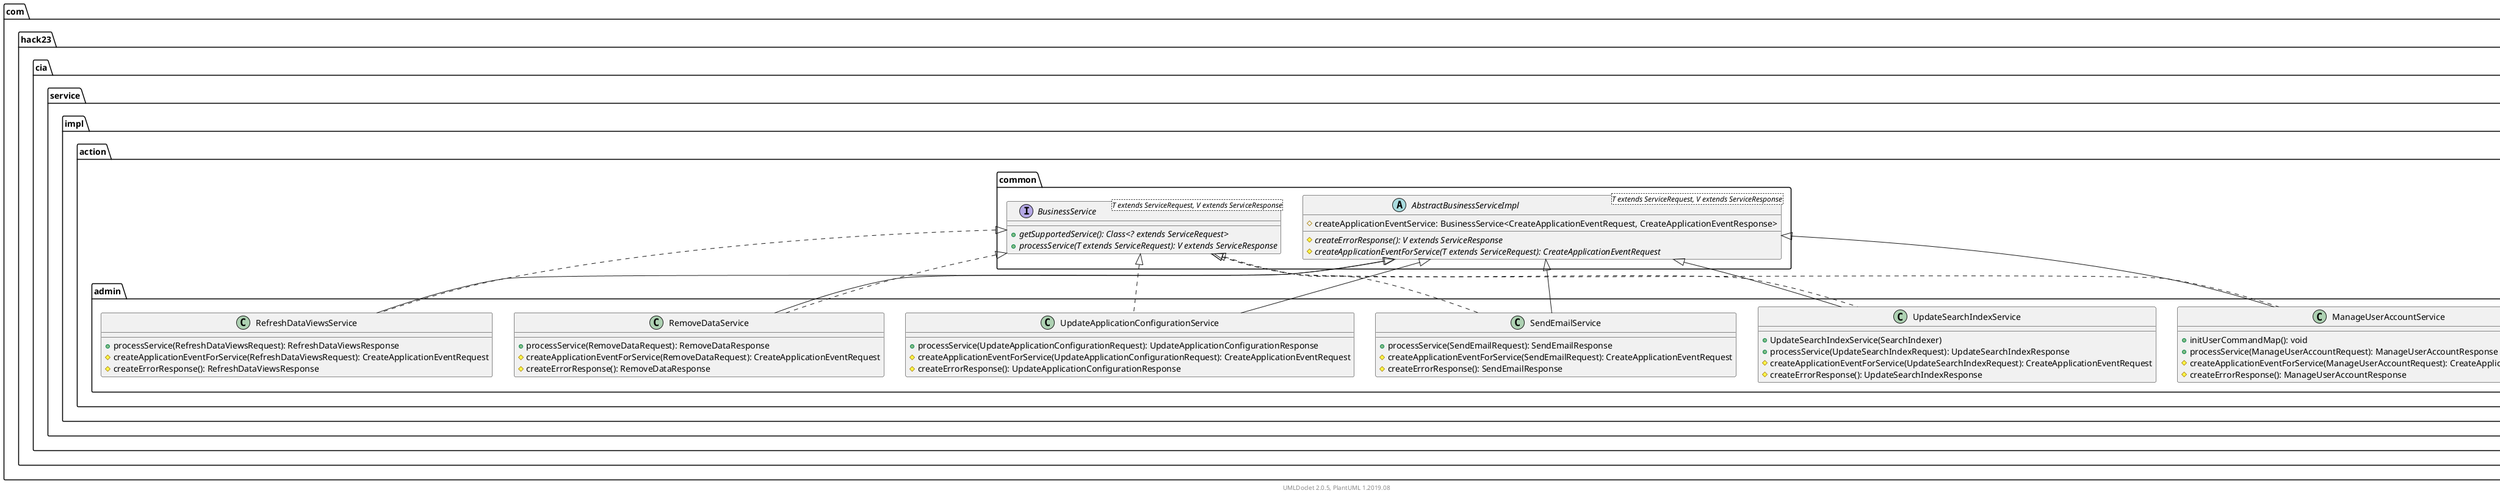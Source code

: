 @startuml
    namespace com.hack23.cia.service.impl.action.admin {

        class RemoveDataService [[RemoveDataService.html]] {
            +processService(RemoveDataRequest): RemoveDataResponse
            #createApplicationEventForService(RemoveDataRequest): CreateApplicationEventRequest
            #createErrorResponse(): RemoveDataResponse
        }

        class RefreshDataViewsService [[RefreshDataViewsService.html]] {
            +processService(RefreshDataViewsRequest): RefreshDataViewsResponse
            #createApplicationEventForService(RefreshDataViewsRequest): CreateApplicationEventRequest
            #createErrorResponse(): RefreshDataViewsResponse
        }

        class ManageUserAccountService [[ManageUserAccountService.html]] {
            +initUserCommandMap(): void
            +processService(ManageUserAccountRequest): ManageUserAccountResponse
            #createApplicationEventForService(ManageUserAccountRequest): CreateApplicationEventRequest
            #createErrorResponse(): ManageUserAccountResponse
        }

        class UpdateSearchIndexService [[UpdateSearchIndexService.html]] {
            +UpdateSearchIndexService(SearchIndexer)
            +processService(UpdateSearchIndexRequest): UpdateSearchIndexResponse
            #createApplicationEventForService(UpdateSearchIndexRequest): CreateApplicationEventRequest
            #createErrorResponse(): UpdateSearchIndexResponse
        }

        class SendEmailService [[SendEmailService.html]] {
            +processService(SendEmailRequest): SendEmailResponse
            #createApplicationEventForService(SendEmailRequest): CreateApplicationEventRequest
            #createErrorResponse(): SendEmailResponse
        }

        class UpdateApplicationConfigurationService [[UpdateApplicationConfigurationService.html]] {
            +processService(UpdateApplicationConfigurationRequest): UpdateApplicationConfigurationResponse
            #createApplicationEventForService(UpdateApplicationConfigurationRequest): CreateApplicationEventRequest
            #createErrorResponse(): UpdateApplicationConfigurationResponse
        }

        com.hack23.cia.service.impl.action.common.AbstractBusinessServiceImpl <|-- RemoveDataService
        com.hack23.cia.service.impl.action.common.BusinessService <|.. RemoveDataService
        com.hack23.cia.service.impl.action.common.AbstractBusinessServiceImpl <|-- RefreshDataViewsService
        com.hack23.cia.service.impl.action.common.BusinessService <|.. RefreshDataViewsService
        com.hack23.cia.service.impl.action.common.AbstractBusinessServiceImpl <|-- ManageUserAccountService
        com.hack23.cia.service.impl.action.common.BusinessService <|.. ManageUserAccountService
        com.hack23.cia.service.impl.action.common.AbstractBusinessServiceImpl <|-- UpdateSearchIndexService
        com.hack23.cia.service.impl.action.common.BusinessService <|.. UpdateSearchIndexService
        com.hack23.cia.service.impl.action.common.AbstractBusinessServiceImpl <|-- SendEmailService
        com.hack23.cia.service.impl.action.common.BusinessService <|.. SendEmailService
        com.hack23.cia.service.impl.action.common.AbstractBusinessServiceImpl <|-- UpdateApplicationConfigurationService
        com.hack23.cia.service.impl.action.common.BusinessService <|.. UpdateApplicationConfigurationService
    }

    namespace com.hack23.cia.service.impl.action.common {
        abstract class AbstractBusinessServiceImpl<T extends ServiceRequest, V extends ServiceResponse> [[../common/AbstractBusinessServiceImpl.html]] {
            #createApplicationEventService: BusinessService<CreateApplicationEventRequest, CreateApplicationEventResponse>
            {abstract} #createErrorResponse(): V extends ServiceResponse
            {abstract} #createApplicationEventForService(T extends ServiceRequest): CreateApplicationEventRequest
        }
        interface BusinessService<T extends ServiceRequest, V extends ServiceResponse> [[../common/BusinessService.html]] {
            {abstract} +getSupportedService(): Class<? extends ServiceRequest>
            {abstract} +processService(T extends ServiceRequest): V extends ServiceResponse
        }
    }

    center footer UMLDoclet 2.0.5, PlantUML 1.2019.08
@enduml
